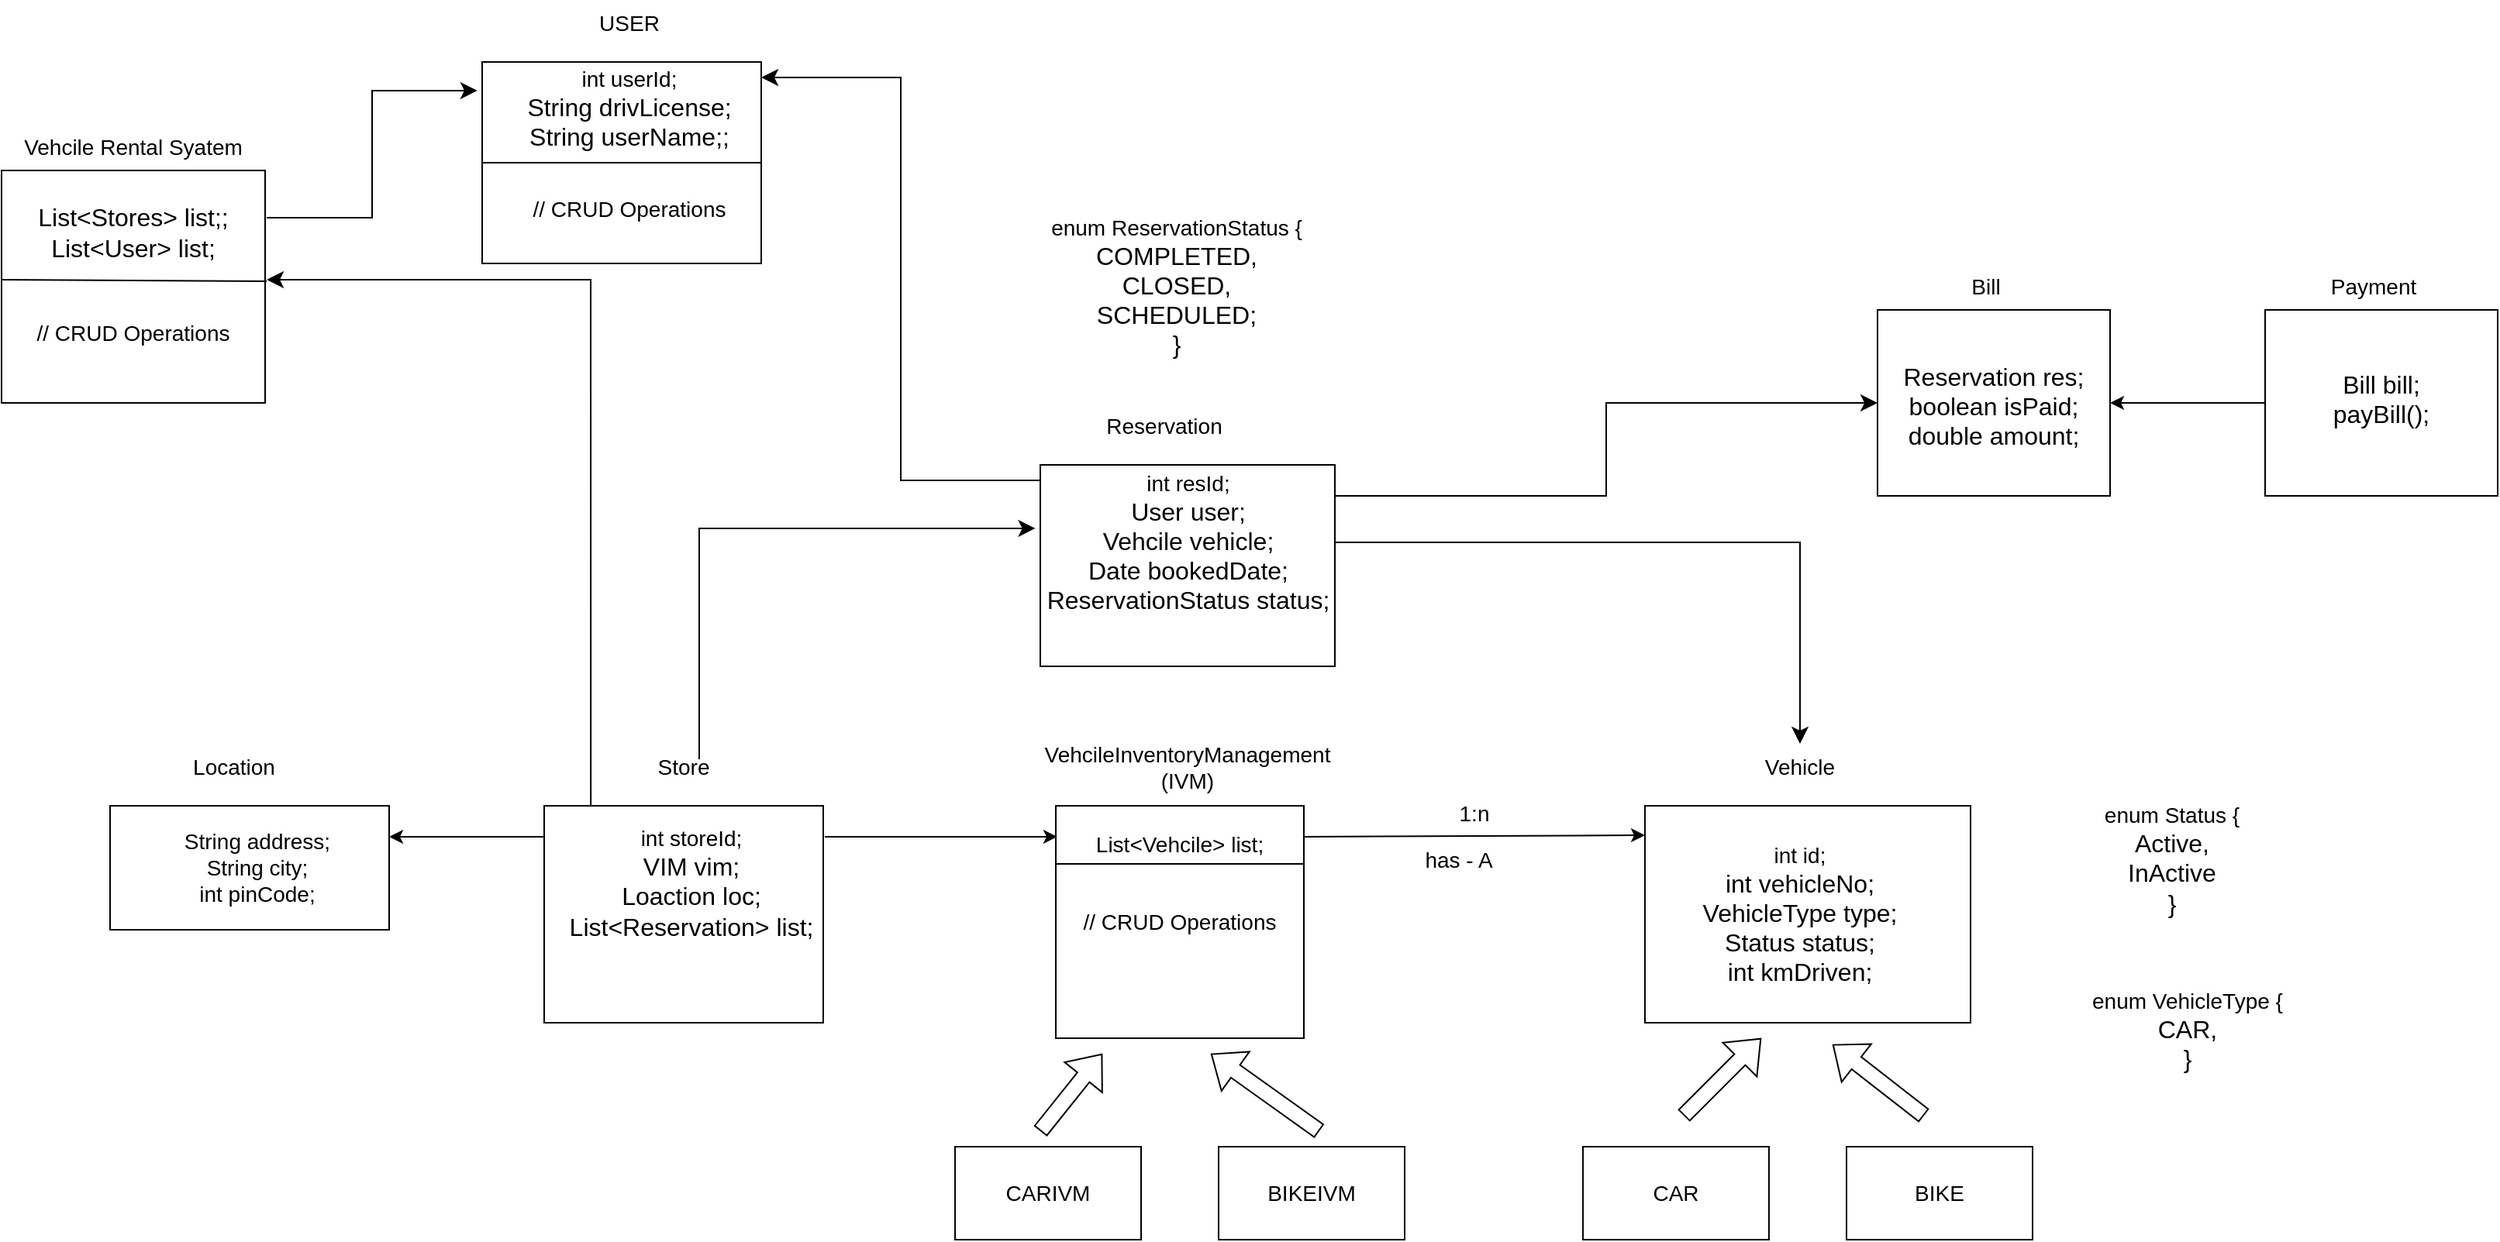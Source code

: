 <mxfile version="27.0.5">
  <diagram name="Page-1" id="7r1xlZjh8pKzuCY9gDhZ">
    <mxGraphModel dx="2060" dy="1828" grid="1" gridSize="10" guides="1" tooltips="1" connect="1" arrows="1" fold="1" page="1" pageScale="1" pageWidth="850" pageHeight="1100" math="0" shadow="0">
      <root>
        <mxCell id="0" />
        <mxCell id="1" parent="0" />
        <mxCell id="SSxGndYgmpB247sRVXLQ-1" value="" style="rounded=0;whiteSpace=wrap;html=1;" parent="1" vertex="1">
          <mxGeometry x="360" y="180" width="210" height="140" as="geometry" />
        </mxCell>
        <mxCell id="SSxGndYgmpB247sRVXLQ-2" value="&lt;font style=&quot;font-size: 14px;&quot;&gt;int id;&lt;/font&gt;&lt;div&gt;&lt;font size=&quot;3&quot;&gt;int vehicleNo;&lt;/font&gt;&lt;/div&gt;&lt;div&gt;&lt;font size=&quot;3&quot;&gt;VehicleType type;&lt;/font&gt;&lt;/div&gt;&lt;div&gt;&lt;font size=&quot;3&quot;&gt;Status status;&lt;/font&gt;&lt;/div&gt;&lt;div&gt;&lt;font size=&quot;3&quot;&gt;int kmDriven;&lt;/font&gt;&lt;/div&gt;" style="text;html=1;align=center;verticalAlign=middle;whiteSpace=wrap;rounded=0;" parent="1" vertex="1">
          <mxGeometry x="385" y="170" width="150" height="160" as="geometry" />
        </mxCell>
        <mxCell id="SSxGndYgmpB247sRVXLQ-3" value="&lt;font style=&quot;font-size: 14px;&quot;&gt;Vehicle&lt;/font&gt;" style="text;html=1;align=center;verticalAlign=middle;whiteSpace=wrap;rounded=0;" parent="1" vertex="1">
          <mxGeometry x="430" y="140" width="60" height="30" as="geometry" />
        </mxCell>
        <mxCell id="SSxGndYgmpB247sRVXLQ-4" value="&lt;font style=&quot;font-size: 14px;&quot;&gt;enum Status {&lt;/font&gt;&lt;div&gt;&lt;font size=&quot;3&quot;&gt;Active,&lt;/font&gt;&lt;/div&gt;&lt;div&gt;&lt;font size=&quot;3&quot;&gt;InActive&lt;/font&gt;&lt;/div&gt;&lt;div&gt;&lt;font size=&quot;3&quot;&gt;}&lt;/font&gt;&lt;/div&gt;" style="text;html=1;align=center;verticalAlign=middle;whiteSpace=wrap;rounded=0;" parent="1" vertex="1">
          <mxGeometry x="640" y="170" width="120" height="90" as="geometry" />
        </mxCell>
        <mxCell id="SSxGndYgmpB247sRVXLQ-5" value="&lt;font style=&quot;font-size: 14px;&quot;&gt;enum VehicleType {&lt;/font&gt;&lt;div&gt;&lt;font size=&quot;3&quot;&gt;CAR,&lt;/font&gt;&lt;/div&gt;&lt;div&gt;&lt;font size=&quot;3&quot;&gt;}&lt;/font&gt;&lt;/div&gt;" style="text;html=1;align=center;verticalAlign=middle;whiteSpace=wrap;rounded=0;" parent="1" vertex="1">
          <mxGeometry x="640" y="280" width="140" height="90" as="geometry" />
        </mxCell>
        <mxCell id="SSxGndYgmpB247sRVXLQ-6" value="&lt;font style=&quot;font-size: 14px;&quot;&gt;CAR&lt;/font&gt;" style="rounded=0;whiteSpace=wrap;html=1;" parent="1" vertex="1">
          <mxGeometry x="320" y="400" width="120" height="60" as="geometry" />
        </mxCell>
        <mxCell id="SSxGndYgmpB247sRVXLQ-7" value="&lt;span style=&quot;font-size: 14px;&quot;&gt;BIKE&lt;/span&gt;" style="rounded=0;whiteSpace=wrap;html=1;" parent="1" vertex="1">
          <mxGeometry x="490" y="400" width="120" height="60" as="geometry" />
        </mxCell>
        <mxCell id="SSxGndYgmpB247sRVXLQ-9" value="" style="shape=flexArrow;endArrow=classic;html=1;rounded=0;" parent="1" edge="1">
          <mxGeometry width="50" height="50" relative="1" as="geometry">
            <mxPoint x="385" y="380" as="sourcePoint" />
            <mxPoint x="435" y="330" as="targetPoint" />
          </mxGeometry>
        </mxCell>
        <mxCell id="SSxGndYgmpB247sRVXLQ-10" value="" style="shape=flexArrow;endArrow=classic;html=1;rounded=0;entryX=0.64;entryY=1.025;entryDx=0;entryDy=0;entryPerimeter=0;" parent="1" target="SSxGndYgmpB247sRVXLQ-2" edge="1">
          <mxGeometry width="50" height="50" relative="1" as="geometry">
            <mxPoint x="540" y="380" as="sourcePoint" />
            <mxPoint x="460" y="360" as="targetPoint" />
          </mxGeometry>
        </mxCell>
        <mxCell id="SSxGndYgmpB247sRVXLQ-11" value="&lt;span style=&quot;font-size: 14px;&quot;&gt;// CRUD Operations&lt;/span&gt;" style="rounded=0;whiteSpace=wrap;html=1;" parent="1" vertex="1">
          <mxGeometry x="-20" y="180" width="160" height="150" as="geometry" />
        </mxCell>
        <mxCell id="SSxGndYgmpB247sRVXLQ-12" value="&lt;font style=&quot;font-size: 14px;&quot;&gt;List&amp;lt;Vehcile&amp;gt; list;&lt;/font&gt;" style="text;html=1;align=center;verticalAlign=middle;whiteSpace=wrap;rounded=0;" parent="1" vertex="1">
          <mxGeometry y="190" width="120" height="30" as="geometry" />
        </mxCell>
        <mxCell id="SSxGndYgmpB247sRVXLQ-13" value="" style="endArrow=none;html=1;rounded=0;exitX=0;exitY=0.25;exitDx=0;exitDy=0;entryX=1;entryY=0.25;entryDx=0;entryDy=0;" parent="1" source="SSxGndYgmpB247sRVXLQ-11" target="SSxGndYgmpB247sRVXLQ-11" edge="1">
          <mxGeometry width="50" height="50" relative="1" as="geometry">
            <mxPoint x="450" y="410" as="sourcePoint" />
            <mxPoint x="500" y="360" as="targetPoint" />
          </mxGeometry>
        </mxCell>
        <mxCell id="SSxGndYgmpB247sRVXLQ-14" value="&lt;font style=&quot;font-size: 14px;&quot;&gt;VehcileInventoryManagement&lt;/font&gt;&lt;div&gt;&lt;font style=&quot;font-size: 14px;&quot;&gt;(IVM)&lt;/font&gt;&lt;/div&gt;" style="text;html=1;align=center;verticalAlign=middle;whiteSpace=wrap;rounded=0;" parent="1" vertex="1">
          <mxGeometry x="-30" y="140" width="190" height="30" as="geometry" />
        </mxCell>
        <mxCell id="SSxGndYgmpB247sRVXLQ-15" value="" style="endArrow=classic;html=1;rounded=0;" parent="1" edge="1">
          <mxGeometry width="50" height="50" relative="1" as="geometry">
            <mxPoint x="140" y="200" as="sourcePoint" />
            <mxPoint x="360" y="199" as="targetPoint" />
          </mxGeometry>
        </mxCell>
        <mxCell id="SSxGndYgmpB247sRVXLQ-16" value="&lt;font style=&quot;font-size: 14px;&quot;&gt;1:n&lt;/font&gt;" style="text;html=1;align=center;verticalAlign=middle;whiteSpace=wrap;rounded=0;" parent="1" vertex="1">
          <mxGeometry x="220" y="170" width="60" height="30" as="geometry" />
        </mxCell>
        <mxCell id="SSxGndYgmpB247sRVXLQ-17" value="&lt;font style=&quot;font-size: 14px;&quot;&gt;has - A&lt;/font&gt;" style="text;html=1;align=center;verticalAlign=middle;whiteSpace=wrap;rounded=0;" parent="1" vertex="1">
          <mxGeometry x="210" y="200" width="60" height="30" as="geometry" />
        </mxCell>
        <mxCell id="SSxGndYgmpB247sRVXLQ-18" value="&lt;font style=&quot;font-size: 14px;&quot;&gt;CARIVM&lt;/font&gt;" style="rounded=0;whiteSpace=wrap;html=1;" parent="1" vertex="1">
          <mxGeometry x="-85" y="400" width="120" height="60" as="geometry" />
        </mxCell>
        <mxCell id="SSxGndYgmpB247sRVXLQ-19" value="&lt;span style=&quot;font-size: 14px;&quot;&gt;BIKEIVM&lt;/span&gt;" style="rounded=0;whiteSpace=wrap;html=1;" parent="1" vertex="1">
          <mxGeometry x="85" y="400" width="120" height="60" as="geometry" />
        </mxCell>
        <mxCell id="SSxGndYgmpB247sRVXLQ-20" value="" style="shape=flexArrow;endArrow=classic;html=1;rounded=0;" parent="1" edge="1">
          <mxGeometry width="50" height="50" relative="1" as="geometry">
            <mxPoint x="-30" y="390" as="sourcePoint" />
            <mxPoint x="10" y="340" as="targetPoint" />
          </mxGeometry>
        </mxCell>
        <mxCell id="SSxGndYgmpB247sRVXLQ-21" value="" style="shape=flexArrow;endArrow=classic;html=1;rounded=0;" parent="1" edge="1">
          <mxGeometry width="50" height="50" relative="1" as="geometry">
            <mxPoint x="150" y="390" as="sourcePoint" />
            <mxPoint x="80" y="340" as="targetPoint" />
          </mxGeometry>
        </mxCell>
        <mxCell id="SSxGndYgmpB247sRVXLQ-22" value="" style="rounded=0;whiteSpace=wrap;html=1;" parent="1" vertex="1">
          <mxGeometry x="-350" y="180" width="180" height="140" as="geometry" />
        </mxCell>
        <mxCell id="SSxGndYgmpB247sRVXLQ-23" value="&lt;font style=&quot;font-size: 14px;&quot;&gt;int storeId;&lt;/font&gt;&lt;div&gt;&lt;font size=&quot;3&quot;&gt;VIM vim;&lt;/font&gt;&lt;/div&gt;&lt;div&gt;&lt;font size=&quot;3&quot;&gt;Loaction loc;&lt;/font&gt;&lt;/div&gt;&lt;div&gt;&lt;font size=&quot;3&quot;&gt;List&amp;lt;Reservation&amp;gt; list;&lt;/font&gt;&lt;/div&gt;" style="text;html=1;align=center;verticalAlign=middle;whiteSpace=wrap;rounded=0;" parent="1" vertex="1">
          <mxGeometry x="-340" y="190" width="170" height="80" as="geometry" />
        </mxCell>
        <mxCell id="SSxGndYgmpB247sRVXLQ-24" value="&lt;font style=&quot;font-size: 14px;&quot;&gt;Store&lt;/font&gt;" style="text;html=1;align=center;verticalAlign=middle;whiteSpace=wrap;rounded=0;" parent="1" vertex="1">
          <mxGeometry x="-290" y="140" width="60" height="30" as="geometry" />
        </mxCell>
        <mxCell id="SSxGndYgmpB247sRVXLQ-25" value="" style="endArrow=classic;html=1;rounded=0;exitX=1.006;exitY=0.125;exitDx=0;exitDy=0;exitPerimeter=0;entryX=0.006;entryY=0.133;entryDx=0;entryDy=0;entryPerimeter=0;" parent="1" source="SSxGndYgmpB247sRVXLQ-23" target="SSxGndYgmpB247sRVXLQ-11" edge="1">
          <mxGeometry width="50" height="50" relative="1" as="geometry">
            <mxPoint x="-10" y="430" as="sourcePoint" />
            <mxPoint x="40" y="380" as="targetPoint" />
          </mxGeometry>
        </mxCell>
        <mxCell id="SSxGndYgmpB247sRVXLQ-26" value="" style="rounded=0;whiteSpace=wrap;html=1;" parent="1" vertex="1">
          <mxGeometry x="-630" y="180" width="180" height="80" as="geometry" />
        </mxCell>
        <mxCell id="SSxGndYgmpB247sRVXLQ-27" value="&lt;span style=&quot;font-size: 14px;&quot;&gt;String address;&lt;/span&gt;&lt;div&gt;&lt;span style=&quot;font-size: 14px;&quot;&gt;String city;&lt;/span&gt;&lt;/div&gt;&lt;div&gt;&lt;span style=&quot;font-size: 14px;&quot;&gt;int pinCode;&lt;/span&gt;&lt;/div&gt;" style="text;html=1;align=center;verticalAlign=middle;whiteSpace=wrap;rounded=0;" parent="1" vertex="1">
          <mxGeometry x="-620" y="180" width="170" height="80" as="geometry" />
        </mxCell>
        <mxCell id="SSxGndYgmpB247sRVXLQ-28" value="&lt;span style=&quot;font-size: 14px;&quot;&gt;Location&lt;/span&gt;" style="text;html=1;align=center;verticalAlign=middle;whiteSpace=wrap;rounded=0;" parent="1" vertex="1">
          <mxGeometry x="-580" y="140" width="60" height="30" as="geometry" />
        </mxCell>
        <mxCell id="SSxGndYgmpB247sRVXLQ-29" value="" style="endArrow=classic;html=1;rounded=0;exitX=0;exitY=0.143;exitDx=0;exitDy=0;exitPerimeter=0;entryX=1;entryY=0.25;entryDx=0;entryDy=0;" parent="1" source="SSxGndYgmpB247sRVXLQ-22" target="SSxGndYgmpB247sRVXLQ-27" edge="1">
          <mxGeometry width="50" height="50" relative="1" as="geometry">
            <mxPoint x="-140" y="430" as="sourcePoint" />
            <mxPoint x="-90" y="380" as="targetPoint" />
          </mxGeometry>
        </mxCell>
        <mxCell id="SSxGndYgmpB247sRVXLQ-30" value="" style="rounded=0;whiteSpace=wrap;html=1;" parent="1" vertex="1">
          <mxGeometry x="-30" y="-40" width="190" height="130" as="geometry" />
        </mxCell>
        <mxCell id="SSxGndYgmpB247sRVXLQ-31" value="&lt;font style=&quot;font-size: 14px;&quot;&gt;int resId;&lt;/font&gt;&lt;div&gt;&lt;font size=&quot;3&quot;&gt;User user;&lt;/font&gt;&lt;/div&gt;&lt;div&gt;&lt;font size=&quot;3&quot;&gt;Vehcile vehicle;&lt;/font&gt;&lt;/div&gt;&lt;div&gt;&lt;font size=&quot;3&quot;&gt;Date bookedDate;&lt;/font&gt;&lt;/div&gt;&lt;div&gt;&lt;font size=&quot;3&quot;&gt;ReservationStatus status;&lt;/font&gt;&lt;/div&gt;" style="text;html=1;align=center;verticalAlign=middle;whiteSpace=wrap;rounded=0;" parent="1" vertex="1">
          <mxGeometry x="-37.5" y="-30" width="205" height="80" as="geometry" />
        </mxCell>
        <mxCell id="SSxGndYgmpB247sRVXLQ-32" value="&lt;span style=&quot;font-size: 14px;&quot;&gt;Reservation&lt;/span&gt;" style="text;html=1;align=center;verticalAlign=middle;whiteSpace=wrap;rounded=0;" parent="1" vertex="1">
          <mxGeometry x="20" y="-80" width="60" height="30" as="geometry" />
        </mxCell>
        <mxCell id="SSxGndYgmpB247sRVXLQ-35" value="" style="edgeStyle=elbowEdgeStyle;elbow=horizontal;endArrow=classic;html=1;curved=0;rounded=0;endSize=8;startSize=8;entryX=-0.017;entryY=0.315;entryDx=0;entryDy=0;entryPerimeter=0;" parent="1" target="SSxGndYgmpB247sRVXLQ-30" edge="1">
          <mxGeometry width="50" height="50" relative="1" as="geometry">
            <mxPoint x="-250" y="150" as="sourcePoint" />
            <mxPoint x="-90" y="80" as="targetPoint" />
            <Array as="points">
              <mxPoint x="-250" y="30" />
            </Array>
          </mxGeometry>
        </mxCell>
        <mxCell id="SSxGndYgmpB247sRVXLQ-36" value="&lt;font style=&quot;font-size: 14px;&quot;&gt;enum ReservationStatus {&lt;/font&gt;&lt;div&gt;&lt;font size=&quot;3&quot;&gt;COMPLETED,&lt;/font&gt;&lt;/div&gt;&lt;div&gt;&lt;font size=&quot;3&quot;&gt;CLOSED,&lt;/font&gt;&lt;/div&gt;&lt;div&gt;&lt;font size=&quot;3&quot;&gt;SCHEDULED;&lt;/font&gt;&lt;/div&gt;&lt;div&gt;&lt;font size=&quot;3&quot;&gt;}&lt;/font&gt;&lt;/div&gt;" style="text;html=1;align=center;verticalAlign=middle;whiteSpace=wrap;rounded=0;" parent="1" vertex="1">
          <mxGeometry x="-37.5" y="-200" width="190" height="90" as="geometry" />
        </mxCell>
        <mxCell id="SSxGndYgmpB247sRVXLQ-38" value="" style="edgeStyle=segmentEdgeStyle;endArrow=classic;html=1;curved=0;rounded=0;endSize=8;startSize=8;entryX=0.5;entryY=0;entryDx=0;entryDy=0;" parent="1" target="SSxGndYgmpB247sRVXLQ-3" edge="1">
          <mxGeometry width="50" height="50" relative="1" as="geometry">
            <mxPoint x="160" y="10" as="sourcePoint" />
            <mxPoint x="300" y="80" as="targetPoint" />
          </mxGeometry>
        </mxCell>
        <mxCell id="SSxGndYgmpB247sRVXLQ-39" value="" style="rounded=0;whiteSpace=wrap;html=1;" parent="1" vertex="1">
          <mxGeometry x="-390" y="-300" width="180" height="130" as="geometry" />
        </mxCell>
        <mxCell id="SSxGndYgmpB247sRVXLQ-40" value="&lt;font style=&quot;font-size: 14px;&quot;&gt;int userId;&lt;/font&gt;&lt;div&gt;&lt;font size=&quot;3&quot;&gt;String drivLicense;&lt;/font&gt;&lt;/div&gt;&lt;div&gt;&lt;font size=&quot;3&quot;&gt;String userName;&lt;/font&gt;&lt;span style=&quot;background-color: transparent; color: light-dark(rgb(0, 0, 0), rgb(255, 255, 255)); font-size: medium;&quot;&gt;;&lt;/span&gt;&lt;/div&gt;" style="text;html=1;align=center;verticalAlign=middle;whiteSpace=wrap;rounded=0;" parent="1" vertex="1">
          <mxGeometry x="-380" y="-310" width="170" height="80" as="geometry" />
        </mxCell>
        <mxCell id="SSxGndYgmpB247sRVXLQ-41" value="&lt;span style=&quot;font-size: 14px;&quot;&gt;USER&lt;/span&gt;" style="text;html=1;align=center;verticalAlign=middle;whiteSpace=wrap;rounded=0;" parent="1" vertex="1">
          <mxGeometry x="-325" y="-340" width="60" height="30" as="geometry" />
        </mxCell>
        <mxCell id="SSxGndYgmpB247sRVXLQ-43" value="" style="edgeStyle=elbowEdgeStyle;elbow=horizontal;endArrow=classic;html=1;curved=0;rounded=0;endSize=8;startSize=8;entryX=1;entryY=0.25;entryDx=0;entryDy=0;exitX=0.037;exitY=0;exitDx=0;exitDy=0;exitPerimeter=0;" parent="1" source="SSxGndYgmpB247sRVXLQ-31" target="SSxGndYgmpB247sRVXLQ-40" edge="1">
          <mxGeometry width="50" height="50" relative="1" as="geometry">
            <mxPoint x="10" y="130" as="sourcePoint" />
            <mxPoint x="60" y="80" as="targetPoint" />
          </mxGeometry>
        </mxCell>
        <mxCell id="SSxGndYgmpB247sRVXLQ-45" value="" style="endArrow=none;html=1;rounded=0;exitX=0;exitY=0.5;exitDx=0;exitDy=0;entryX=1;entryY=0.5;entryDx=0;entryDy=0;" parent="1" source="SSxGndYgmpB247sRVXLQ-39" target="SSxGndYgmpB247sRVXLQ-39" edge="1">
          <mxGeometry width="50" height="50" relative="1" as="geometry">
            <mxPoint x="-10" y="-30" as="sourcePoint" />
            <mxPoint x="40" y="-80" as="targetPoint" />
          </mxGeometry>
        </mxCell>
        <mxCell id="SSxGndYgmpB247sRVXLQ-47" value="&lt;span style=&quot;font-size: 14px;&quot;&gt;// CRUD Operations&lt;/span&gt;" style="text;html=1;align=center;verticalAlign=middle;whiteSpace=wrap;rounded=0;" parent="1" vertex="1">
          <mxGeometry x="-370" y="-220" width="150" height="30" as="geometry" />
        </mxCell>
        <mxCell id="SSxGndYgmpB247sRVXLQ-48" value="" style="rounded=0;whiteSpace=wrap;html=1;" parent="1" vertex="1">
          <mxGeometry x="-700" y="-230" width="170" height="150" as="geometry" />
        </mxCell>
        <mxCell id="SSxGndYgmpB247sRVXLQ-49" value="&lt;div&gt;&lt;span style=&quot;font-size: medium; background-color: transparent; color: light-dark(rgb(0, 0, 0), rgb(255, 255, 255));&quot;&gt;List&amp;lt;Stores&amp;gt; list;&lt;/span&gt;&lt;font size=&quot;3&quot;&gt;;&lt;/font&gt;&lt;/div&gt;&lt;div&gt;&lt;font size=&quot;3&quot;&gt;List&amp;lt;User&amp;gt; list;&lt;/font&gt;&lt;/div&gt;" style="text;html=1;align=center;verticalAlign=middle;whiteSpace=wrap;rounded=0;" parent="1" vertex="1">
          <mxGeometry x="-700" y="-230" width="170" height="80" as="geometry" />
        </mxCell>
        <mxCell id="SSxGndYgmpB247sRVXLQ-51" value="" style="endArrow=none;html=1;rounded=0;exitX=0;exitY=0.881;exitDx=0;exitDy=0;entryX=1.006;entryY=0.894;entryDx=0;entryDy=0;entryPerimeter=0;exitPerimeter=0;" parent="1" source="SSxGndYgmpB247sRVXLQ-49" target="SSxGndYgmpB247sRVXLQ-49" edge="1">
          <mxGeometry width="50" height="50" relative="1" as="geometry">
            <mxPoint x="-430" y="10" as="sourcePoint" />
            <mxPoint x="-380" y="-40" as="targetPoint" />
          </mxGeometry>
        </mxCell>
        <mxCell id="SSxGndYgmpB247sRVXLQ-52" value="&lt;span style=&quot;font-size: 14px;&quot;&gt;// CRUD Operations&lt;/span&gt;" style="text;html=1;align=center;verticalAlign=middle;whiteSpace=wrap;rounded=0;" parent="1" vertex="1">
          <mxGeometry x="-690" y="-140" width="150" height="30" as="geometry" />
        </mxCell>
        <mxCell id="SSxGndYgmpB247sRVXLQ-53" value="&lt;span style=&quot;font-size: 14px;&quot;&gt;Vehcile Rental Syatem&lt;/span&gt;" style="text;html=1;align=center;verticalAlign=middle;whiteSpace=wrap;rounded=0;" parent="1" vertex="1">
          <mxGeometry x="-700" y="-260" width="170" height="30" as="geometry" />
        </mxCell>
        <mxCell id="SSxGndYgmpB247sRVXLQ-55" value="" style="edgeStyle=elbowEdgeStyle;elbow=horizontal;endArrow=classic;html=1;curved=0;rounded=0;endSize=8;startSize=8;entryX=-0.017;entryY=0.142;entryDx=0;entryDy=0;entryPerimeter=0;exitX=1.006;exitY=0.381;exitDx=0;exitDy=0;exitPerimeter=0;" parent="1" source="SSxGndYgmpB247sRVXLQ-49" target="SSxGndYgmpB247sRVXLQ-39" edge="1">
          <mxGeometry width="50" height="50" relative="1" as="geometry">
            <mxPoint x="-430" y="10" as="sourcePoint" />
            <mxPoint x="-380" y="-40" as="targetPoint" />
          </mxGeometry>
        </mxCell>
        <mxCell id="SSxGndYgmpB247sRVXLQ-56" value="" style="edgeStyle=elbowEdgeStyle;elbow=horizontal;endArrow=classic;html=1;curved=0;rounded=0;endSize=8;startSize=8;entryX=1.006;entryY=0.881;entryDx=0;entryDy=0;entryPerimeter=0;exitX=0.167;exitY=0;exitDx=0;exitDy=0;exitPerimeter=0;" parent="1" source="SSxGndYgmpB247sRVXLQ-22" target="SSxGndYgmpB247sRVXLQ-49" edge="1">
          <mxGeometry width="50" height="50" relative="1" as="geometry">
            <mxPoint x="-320" y="60" as="sourcePoint" />
            <mxPoint x="-380" y="-40" as="targetPoint" />
            <Array as="points">
              <mxPoint x="-320" y="10" />
            </Array>
          </mxGeometry>
        </mxCell>
        <mxCell id="SSxGndYgmpB247sRVXLQ-57" value="" style="rounded=0;whiteSpace=wrap;html=1;" parent="1" vertex="1">
          <mxGeometry x="510" y="-140" width="150" height="120" as="geometry" />
        </mxCell>
        <mxCell id="SSxGndYgmpB247sRVXLQ-58" value="&lt;br&gt;&lt;div&gt;&lt;font size=&quot;3&quot;&gt;Reservation res;&lt;/font&gt;&lt;/div&gt;&lt;div&gt;&lt;font size=&quot;3&quot;&gt;boolean isPaid;&lt;/font&gt;&lt;/div&gt;&lt;div&gt;&lt;font size=&quot;3&quot;&gt;double amount;&lt;/font&gt;&lt;/div&gt;" style="text;html=1;align=center;verticalAlign=middle;whiteSpace=wrap;rounded=0;" parent="1" vertex="1">
          <mxGeometry x="500" y="-125" width="170" height="80" as="geometry" />
        </mxCell>
        <mxCell id="SSxGndYgmpB247sRVXLQ-59" value="&lt;span style=&quot;font-size: 14px;&quot;&gt;Bill&lt;/span&gt;" style="text;html=1;align=center;verticalAlign=middle;whiteSpace=wrap;rounded=0;" parent="1" vertex="1">
          <mxGeometry x="550" y="-170" width="60" height="30" as="geometry" />
        </mxCell>
        <mxCell id="SSxGndYgmpB247sRVXLQ-60" value="" style="rounded=0;whiteSpace=wrap;html=1;" parent="1" vertex="1">
          <mxGeometry x="760" y="-140" width="150" height="120" as="geometry" />
        </mxCell>
        <mxCell id="SSxGndYgmpB247sRVXLQ-61" value="&lt;br&gt;&lt;div&gt;&lt;font size=&quot;3&quot;&gt;Bill bill;&lt;/font&gt;&lt;/div&gt;&lt;div&gt;&lt;font size=&quot;3&quot;&gt;payBill();&lt;/font&gt;&lt;/div&gt;" style="text;html=1;align=center;verticalAlign=middle;whiteSpace=wrap;rounded=0;" parent="1" vertex="1">
          <mxGeometry x="785" y="-130" width="100" height="80" as="geometry" />
        </mxCell>
        <mxCell id="SSxGndYgmpB247sRVXLQ-62" value="&lt;span style=&quot;font-size: 14px;&quot;&gt;Payment&lt;/span&gt;" style="text;html=1;align=center;verticalAlign=middle;whiteSpace=wrap;rounded=0;" parent="1" vertex="1">
          <mxGeometry x="800" y="-170" width="60" height="30" as="geometry" />
        </mxCell>
        <mxCell id="SSxGndYgmpB247sRVXLQ-63" value="" style="endArrow=classic;html=1;rounded=0;exitX=0;exitY=0.5;exitDx=0;exitDy=0;" parent="1" source="SSxGndYgmpB247sRVXLQ-60" edge="1">
          <mxGeometry width="50" height="50" relative="1" as="geometry">
            <mxPoint x="350" y="10" as="sourcePoint" />
            <mxPoint x="660" y="-80" as="targetPoint" />
          </mxGeometry>
        </mxCell>
        <mxCell id="SSxGndYgmpB247sRVXLQ-64" value="" style="edgeStyle=elbowEdgeStyle;elbow=horizontal;endArrow=classic;html=1;curved=0;rounded=0;endSize=8;startSize=8;entryX=0.059;entryY=0.563;entryDx=0;entryDy=0;exitX=0.963;exitY=0.125;exitDx=0;exitDy=0;exitPerimeter=0;entryPerimeter=0;" parent="1" source="SSxGndYgmpB247sRVXLQ-31" target="SSxGndYgmpB247sRVXLQ-58" edge="1">
          <mxGeometry width="50" height="50" relative="1" as="geometry">
            <mxPoint x="350" y="10" as="sourcePoint" />
            <mxPoint x="400" y="-40" as="targetPoint" />
          </mxGeometry>
        </mxCell>
      </root>
    </mxGraphModel>
  </diagram>
</mxfile>
